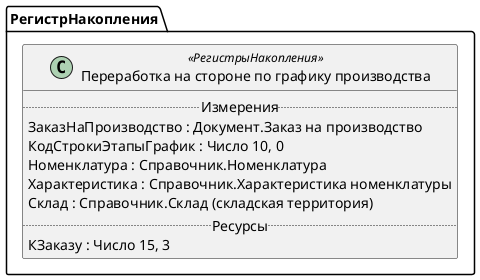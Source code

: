 ﻿@startuml ПереработкаПоГрафикуПроизводства
'!include templates.wsd
'..\include templates.wsd
class РегистрНакопления.ПереработкаПоГрафикуПроизводства as "Переработка на стороне по графику производства" <<РегистрыНакопления>>
{
..Измерения..
ЗаказНаПроизводство : Документ.Заказ на производство
КодСтрокиЭтапыГрафик : Число 10, 0
Номенклатура : Справочник.Номенклатура
Характеристика : Справочник.Характеристика номенклатуры
Склад : Справочник.Склад (складская территория)
..Ресурсы..
КЗаказу : Число 15, 3
}
@enduml
